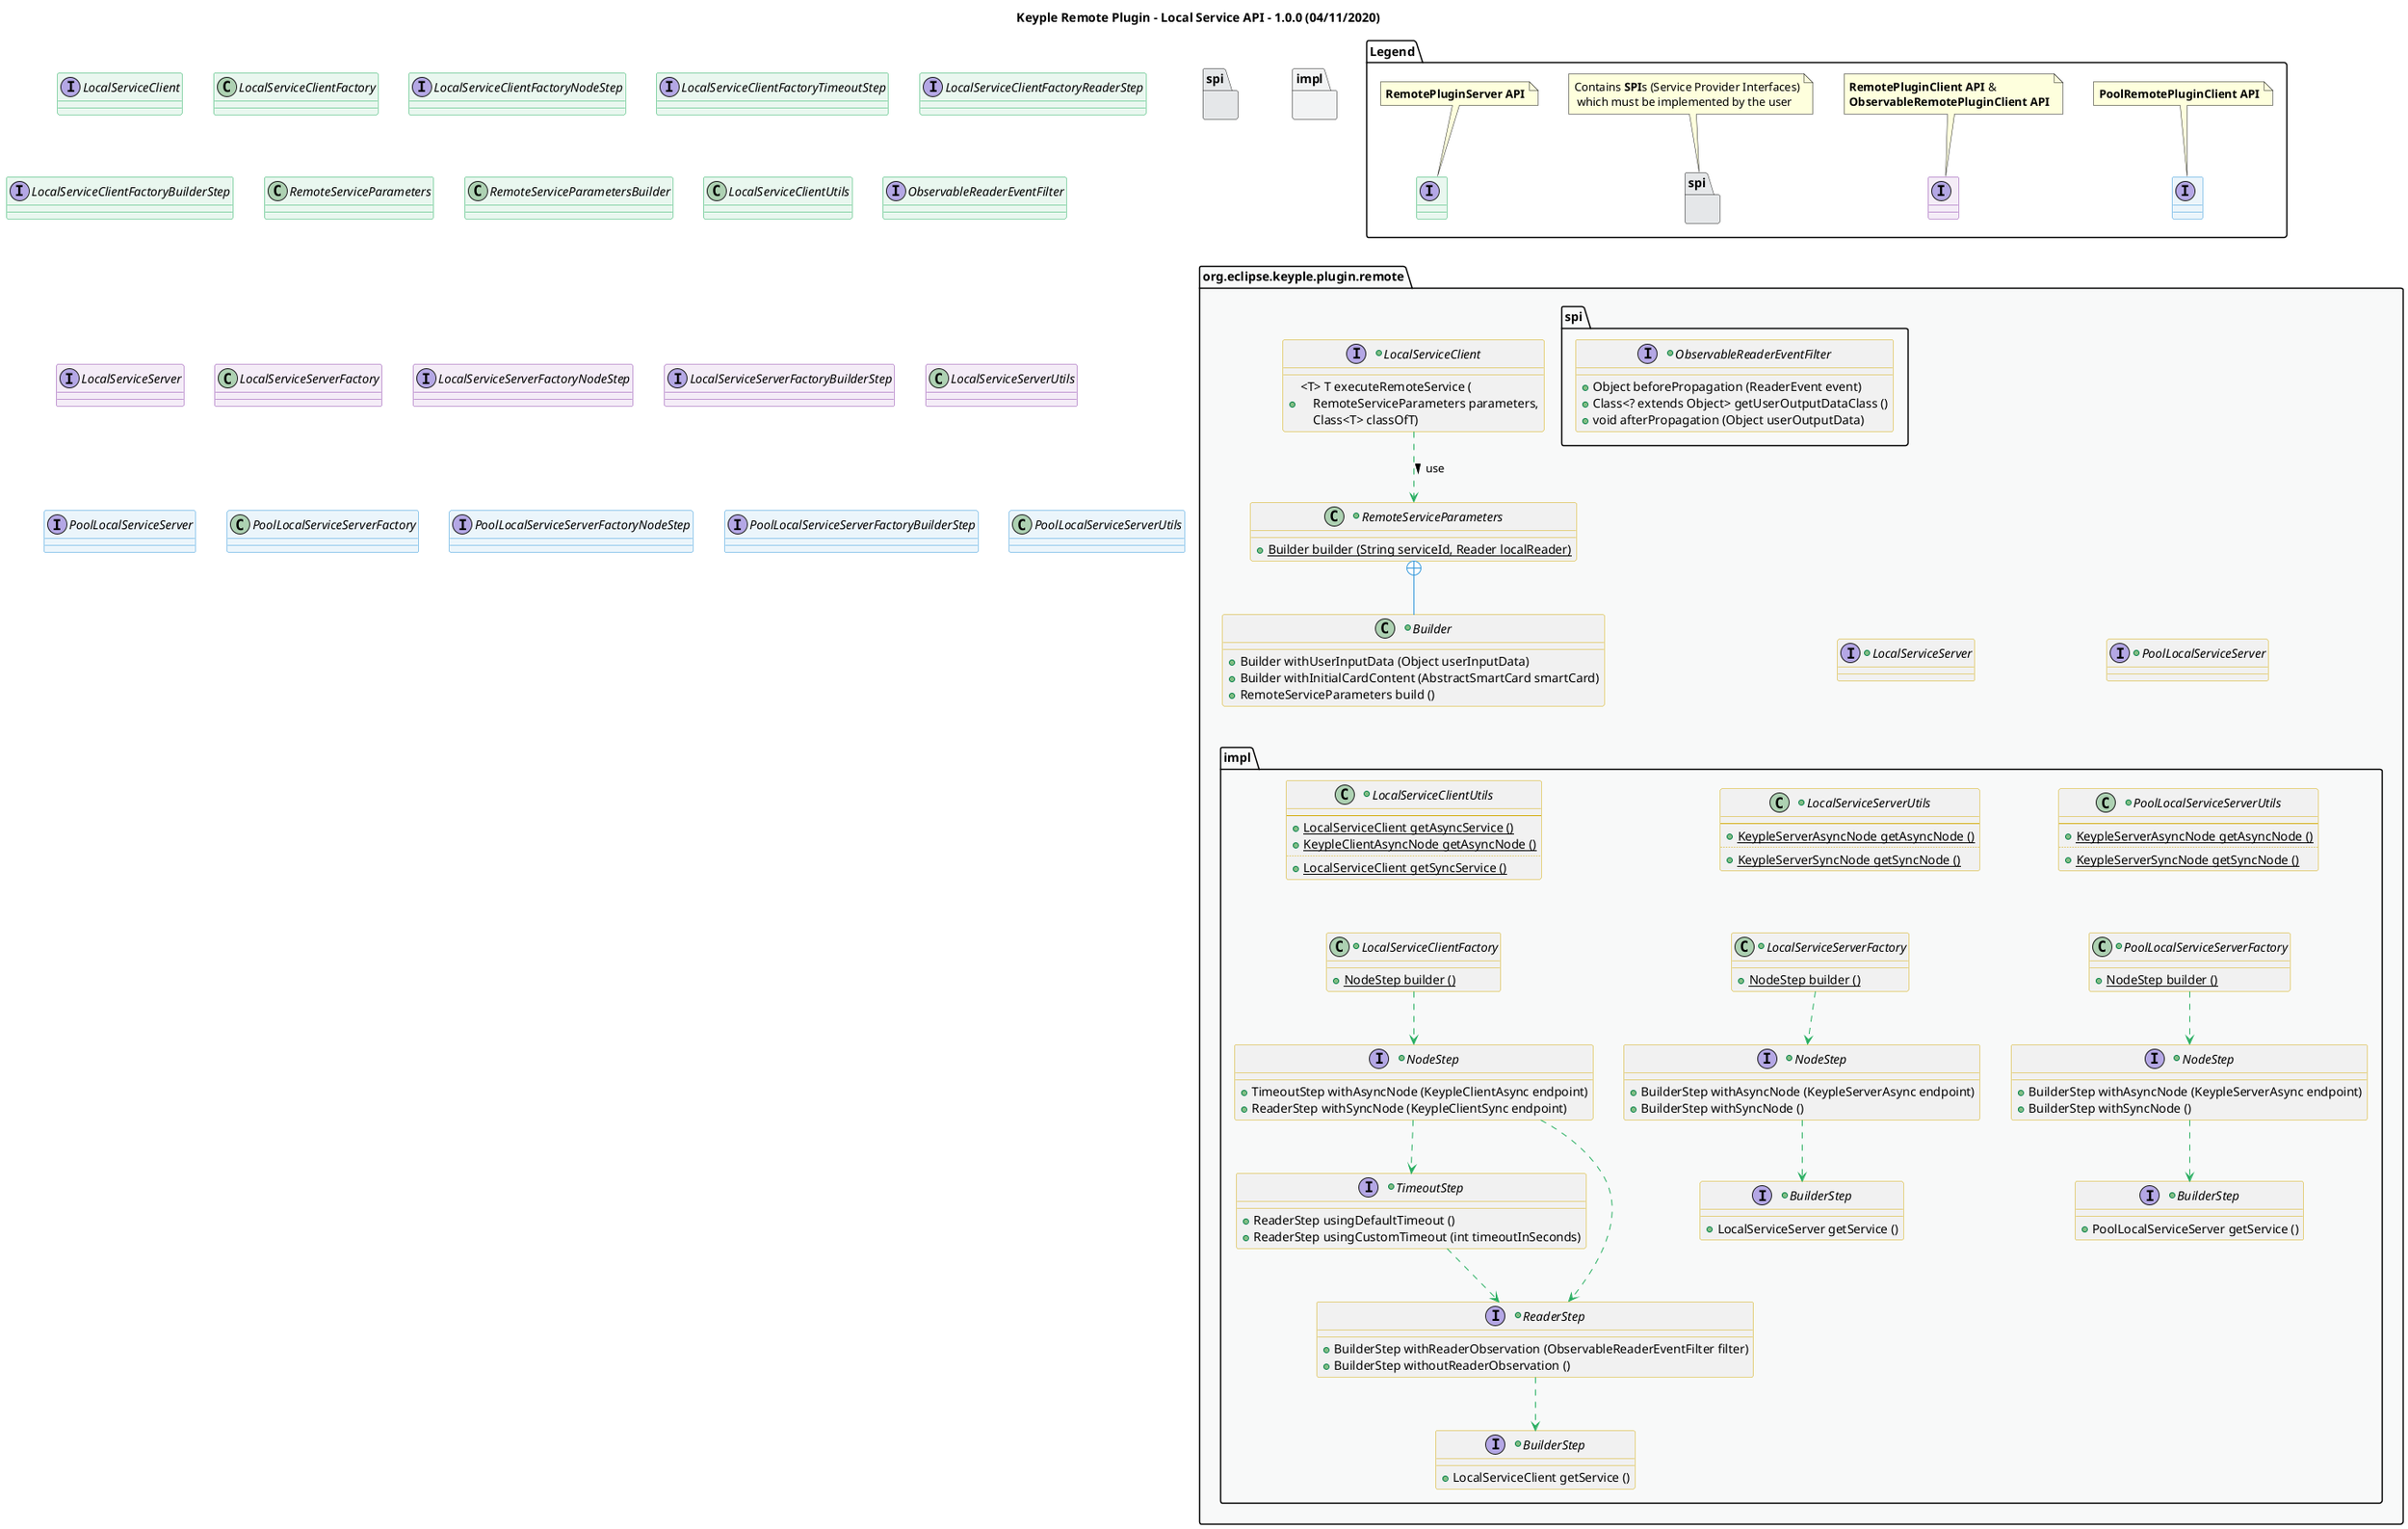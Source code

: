 @startuml
title
    Keyple Remote Plugin - Local Service API - 1.0.0 (04/11/2020)
end title

' == THEME ==

'Couleurs issues de : https://htmlcolorcodes.com/fr/tableau-de-couleur/tableau-de-couleur-design-plat/
!define C_GREY1 F8F9F9
!define C_GREY2 F2F3F4
!define C_GREY3 E5E7E9
!define C_GREY4 D7DBDD
!define C_GREY5 CACFD2
!define C_GREY6 BDC3C7
!define C_LINK 3498DB
!define C_USE 27AE60

skinparam Shadowing false
skinparam ClassFontStyle italic
skinparam ClassBorderColor #D4AC0D
skinparam stereotypeABorderColor #A9DCDF
skinparam stereotypeIBorderColor #B4A7E5
skinparam stereotypeCBorderColor #ADD1B2
skinparam stereotypeEBorderColor #EB93DF
' Red
skinparam ClassBackgroundColor<<red>> #FDEDEC
skinparam ClassBorderColor<<red>> #E74C3C
hide <<red>> stereotype
' Purple
skinparam ClassBackgroundColor<<purple>> #F4ECF7
skinparam ClassBorderColor<<purple>> #8E44AD
hide <<purple>> stereotype
' blue
skinparam ClassBackgroundColor<<blue>> #EBF5FB
skinparam ClassBorderColor<<blue>> #3498DB
hide <<blue>> stereotype
' Green
skinparam ClassBackgroundColor<<green>> #E9F7EF
skinparam ClassBorderColor<<green>> #27AE60
hide <<green>> stereotype
' Grey
skinparam ClassBackgroundColor<<grey>> #EAECEE
skinparam ClassBorderColor<<grey>> #2C3E50
hide <<grey>> stereotype

' == CONTENT ==

package Legend {
    interface " " as serverApi <<green>>
    note top of serverApi : **RemotePluginServer API**
    interface " " as clientApi <<purple>>
    note top of clientApi : **RemotePluginClient API** &\n**ObservableRemotePluginClient API**
    interface " " as poolClientApi <<blue>>
    note top of poolClientApi : **PoolRemotePluginClient API**
    package "spi" as legendSpi #C_GREY3 {}
    note top of legendSpi : Contains **SPI**s (Service Provider Interfaces)\n which must be implemented by the user
}

package "org.eclipse.keyple.plugin.remote" as root {

    +interface LocalServiceClient {
        +<T> T executeRemoteService (\n    RemoteServiceParameters parameters,\n    Class<T> classOfT)
    }
    +class RemoteServiceParameters {
        +{static} Builder builder (String serviceId, Reader localReader)
    }
    +class "Builder" as RemoteServiceParametersBuilder {
        +Builder withUserInputData (Object userInputData)
        +Builder withInitialCardContent (AbstractSmartCard smartCard)
        +RemoteServiceParameters build ()
    }
    +interface LocalServiceServer {
    }
    +interface PoolLocalServiceServer {
    }
    package spi {
        +interface ObservableReaderEventFilter {
            +Object beforePropagation (ReaderEvent event)
            +Class<? extends Object> getUserOutputDataClass ()
            +void afterPropagation (Object userOutputData)
        }
    }
    package impl as impl {
        ' Utilities
        +class LocalServiceClientUtils {
            --
            + {static} LocalServiceClient getAsyncService ()
            + {static} KeypleClientAsyncNode getAsyncNode ()
            ..
            + {static} LocalServiceClient getSyncService ()
        }
        +class LocalServiceServerUtils {
            --
            + {static} KeypleServerAsyncNode getAsyncNode ()
            ..
            + {static} KeypleServerSyncNode getSyncNode ()
        }
        +class PoolLocalServiceServerUtils {
            --
            + {static} KeypleServerAsyncNode getAsyncNode ()
            ..
            + {static} KeypleServerSyncNode getSyncNode ()
        }
        ' Factories
        +class LocalServiceClientFactory {
            + {static} NodeStep builder ()
        }
        +interface "NodeStep" as LocalServiceClientFactoryNodeStep {
            + TimeoutStep withAsyncNode (KeypleClientAsync endpoint)
            + ReaderStep withSyncNode (KeypleClientSync endpoint)
        }
        +interface "TimeoutStep" as LocalServiceClientFactoryTimeoutStep {
            + ReaderStep usingDefaultTimeout ()
            + ReaderStep usingCustomTimeout (int timeoutInSeconds)
        }
        +interface "ReaderStep" as LocalServiceClientFactoryReaderStep {
            + BuilderStep withReaderObservation (ObservableReaderEventFilter filter)
            + BuilderStep withoutReaderObservation ()
        }
        +interface "BuilderStep" as LocalServiceClientFactoryBuilderStep {
            + LocalServiceClient getService ()
        }
        +class LocalServiceServerFactory {
            + {static} NodeStep builder ()
        }
        +interface "NodeStep" as LocalServiceServerFactoryNodeStep {
            + BuilderStep withAsyncNode (KeypleServerAsync endpoint)
            + BuilderStep withSyncNode ()
        }
        +interface "BuilderStep" as LocalServiceServerFactoryBuilderStep {
            + LocalServiceServer getService ()
        }
        +class PoolLocalServiceServerFactory {
            + {static} NodeStep builder ()
        }
        +interface "NodeStep" as PoolLocalServiceServerFactoryNodeStep {
            + BuilderStep withAsyncNode (KeypleServerAsync endpoint)
            + BuilderStep withSyncNode ()
        }
        +interface "BuilderStep" as PoolLocalServiceServerFactoryBuilderStep {
            + PoolLocalServiceServer getService ()
        }
    }
}

' Associations
LocalServiceClient ..> RemoteServiceParameters #C_USE : use >
RemoteServiceParameters +-- RemoteServiceParametersBuilder #C_LINK

LocalServiceClientFactory ..> LocalServiceClientFactoryNodeStep #C_USE
LocalServiceClientFactoryNodeStep ..> LocalServiceClientFactoryTimeoutStep #C_USE
LocalServiceClientFactoryNodeStep ..> LocalServiceClientFactoryReaderStep #C_USE
LocalServiceClientFactoryTimeoutStep ..> LocalServiceClientFactoryReaderStep #C_USE
LocalServiceClientFactoryReaderStep ..> LocalServiceClientFactoryBuilderStep #C_USE

LocalServiceServerFactory ..> LocalServiceServerFactoryNodeStep #C_USE
LocalServiceServerFactoryNodeStep ..> LocalServiceServerFactoryBuilderStep #C_USE

PoolLocalServiceServerFactory ..> PoolLocalServiceServerFactoryNodeStep #C_USE
PoolLocalServiceServerFactoryNodeStep ..> PoolLocalServiceServerFactoryBuilderStep #C_USE

' == LAYOUT ==

serverApi -[hidden]- LocalServiceClient
clientApi -[hidden]- LocalServiceServer
poolClientApi -[hidden]- PoolLocalServiceServer
legendSpi -[hidden]- ObservableReaderEventFilter

RemoteServiceParametersBuilder -[hidden]- LocalServiceClientUtils
LocalServiceServer -[hidden]- LocalServiceServerUtils
PoolLocalServiceServer -[hidden]- PoolLocalServiceServerUtils

LocalServiceClientUtils -[hidden]- LocalServiceClientFactory
LocalServiceServerUtils -[hidden]- LocalServiceServerFactory
PoolLocalServiceServerUtils -[hidden]- PoolLocalServiceServerFactory

' == STYLE ==

package root #C_GREY1 {}
package spi #C_GREY3 {}
package impl #C_GREY2 {}

interface LocalServiceClient <<green>>
class LocalServiceClientFactory <<green>>
interface LocalServiceClientFactoryNodeStep <<green>>
interface LocalServiceClientFactoryTimeoutStep <<green>>
interface LocalServiceClientFactoryReaderStep <<green>>
interface LocalServiceClientFactoryBuilderStep <<green>>
class RemoteServiceParameters <<green>>
class RemoteServiceParametersBuilder <<green>>
class LocalServiceClientUtils <<green>>
interface ObservableReaderEventFilter <<green>>

interface LocalServiceServer <<purple>>
class LocalServiceServerFactory <<purple>>
interface LocalServiceServerFactoryNodeStep <<purple>>
interface LocalServiceServerFactoryBuilderStep <<purple>>
class LocalServiceServerUtils <<purple>>

interface PoolLocalServiceServer <<blue>>
class PoolLocalServiceServerFactory <<blue>>
interface PoolLocalServiceServerFactoryNodeStep <<blue>>
interface PoolLocalServiceServerFactoryBuilderStep <<blue>>
class PoolLocalServiceServerUtils <<blue>>

@enduml